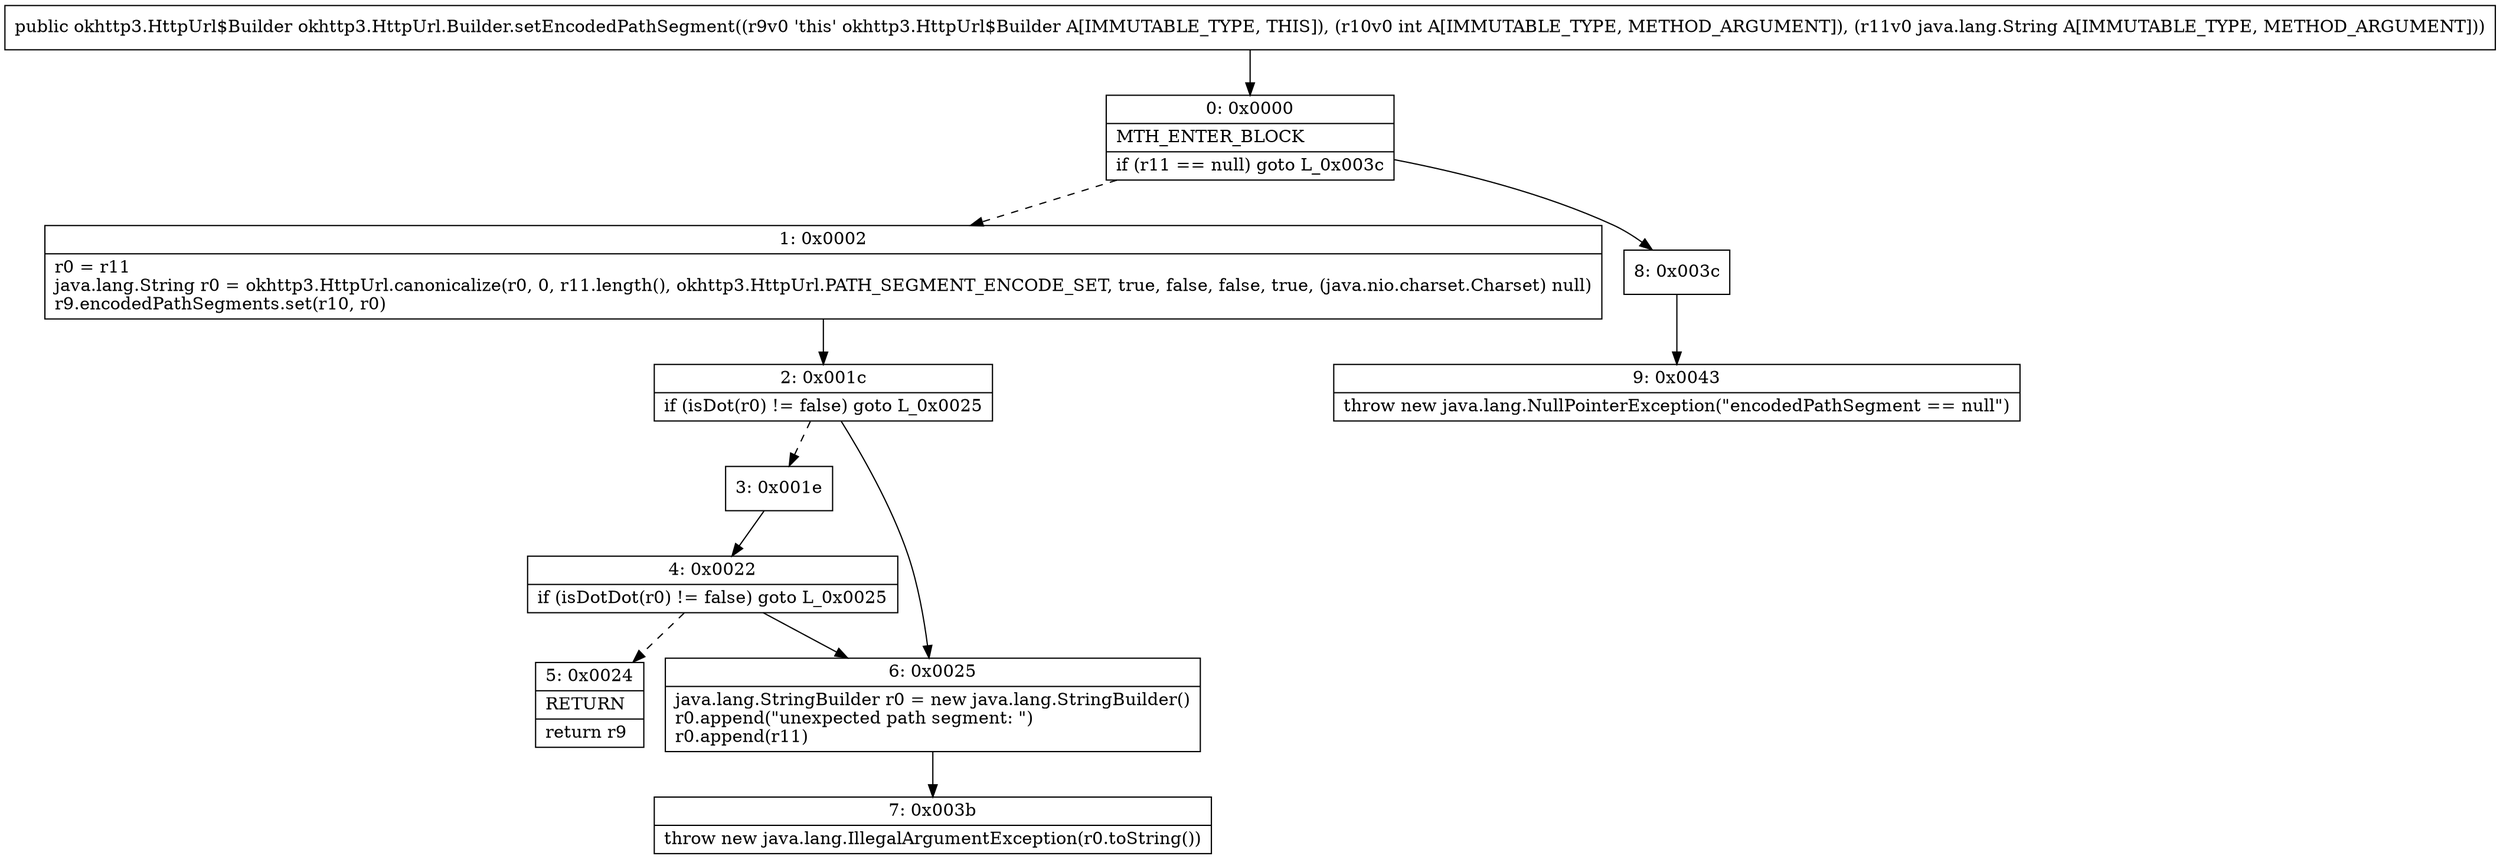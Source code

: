digraph "CFG forokhttp3.HttpUrl.Builder.setEncodedPathSegment(ILjava\/lang\/String;)Lokhttp3\/HttpUrl$Builder;" {
Node_0 [shape=record,label="{0\:\ 0x0000|MTH_ENTER_BLOCK\l|if (r11 == null) goto L_0x003c\l}"];
Node_1 [shape=record,label="{1\:\ 0x0002|r0 = r11\ljava.lang.String r0 = okhttp3.HttpUrl.canonicalize(r0, 0, r11.length(), okhttp3.HttpUrl.PATH_SEGMENT_ENCODE_SET, true, false, false, true, (java.nio.charset.Charset) null)\lr9.encodedPathSegments.set(r10, r0)\l}"];
Node_2 [shape=record,label="{2\:\ 0x001c|if (isDot(r0) != false) goto L_0x0025\l}"];
Node_3 [shape=record,label="{3\:\ 0x001e}"];
Node_4 [shape=record,label="{4\:\ 0x0022|if (isDotDot(r0) != false) goto L_0x0025\l}"];
Node_5 [shape=record,label="{5\:\ 0x0024|RETURN\l|return r9\l}"];
Node_6 [shape=record,label="{6\:\ 0x0025|java.lang.StringBuilder r0 = new java.lang.StringBuilder()\lr0.append(\"unexpected path segment: \")\lr0.append(r11)\l}"];
Node_7 [shape=record,label="{7\:\ 0x003b|throw new java.lang.IllegalArgumentException(r0.toString())\l}"];
Node_8 [shape=record,label="{8\:\ 0x003c}"];
Node_9 [shape=record,label="{9\:\ 0x0043|throw new java.lang.NullPointerException(\"encodedPathSegment == null\")\l}"];
MethodNode[shape=record,label="{public okhttp3.HttpUrl$Builder okhttp3.HttpUrl.Builder.setEncodedPathSegment((r9v0 'this' okhttp3.HttpUrl$Builder A[IMMUTABLE_TYPE, THIS]), (r10v0 int A[IMMUTABLE_TYPE, METHOD_ARGUMENT]), (r11v0 java.lang.String A[IMMUTABLE_TYPE, METHOD_ARGUMENT])) }"];
MethodNode -> Node_0;
Node_0 -> Node_1[style=dashed];
Node_0 -> Node_8;
Node_1 -> Node_2;
Node_2 -> Node_3[style=dashed];
Node_2 -> Node_6;
Node_3 -> Node_4;
Node_4 -> Node_5[style=dashed];
Node_4 -> Node_6;
Node_6 -> Node_7;
Node_8 -> Node_9;
}


